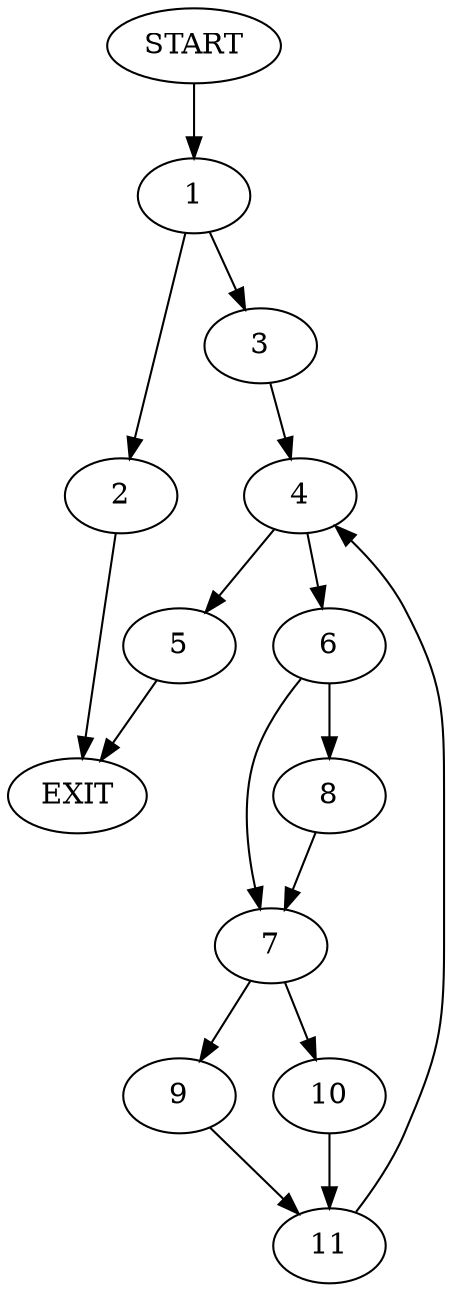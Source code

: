 digraph {
0 [label="START"]
12 [label="EXIT"]
0 -> 1
1 -> 2
1 -> 3
3 -> 4
2 -> 12
4 -> 5
4 -> 6
5 -> 12
6 -> 7
6 -> 8
7 -> 9
7 -> 10
8 -> 7
10 -> 11
9 -> 11
11 -> 4
}
